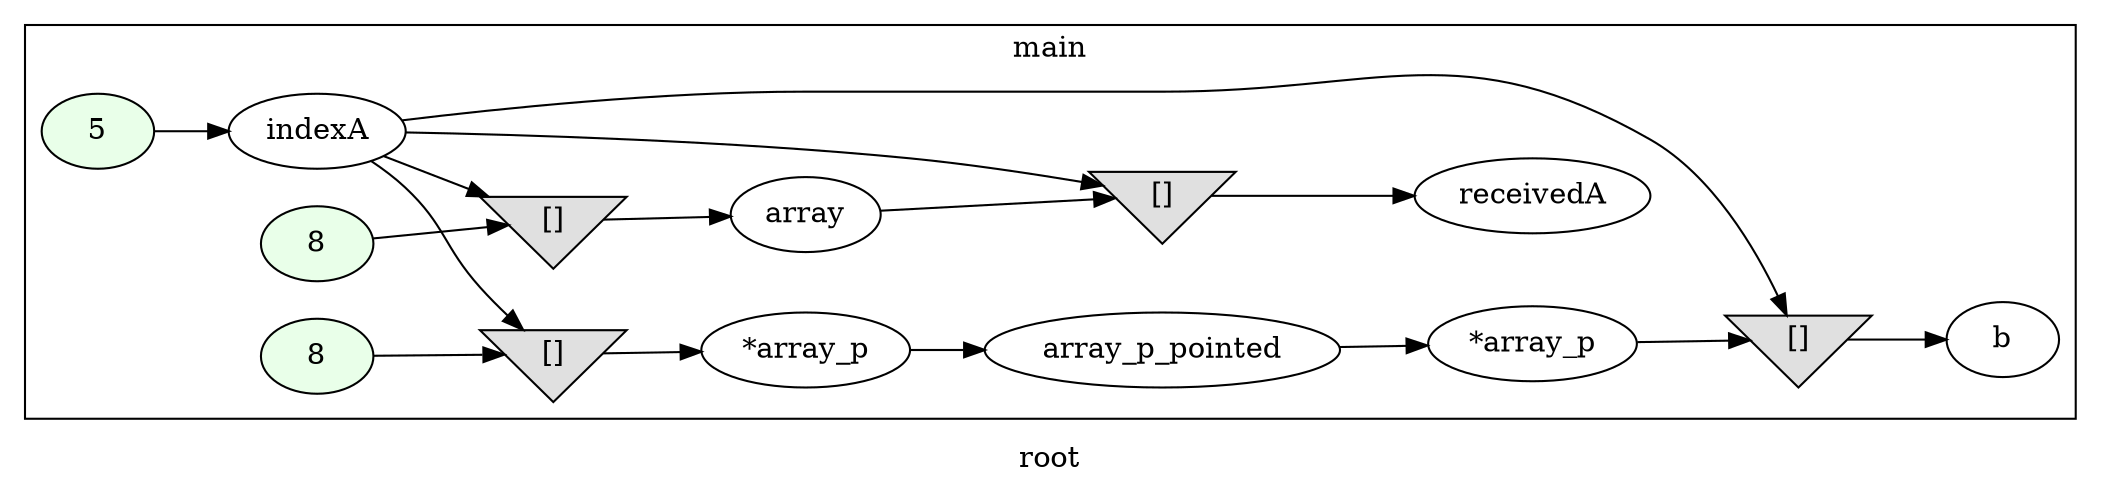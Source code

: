 digraph G
{
rankdir=LR;
label = "root";
subgraph cluster_1 {
label = "main";
parent = "G";
startinglines = "2_2";
	node_000001 [ label = "5", style=filled, fillcolor="#E9FFE9", startinglines=4 ]
	node_000002 [ label = "indexA", startingline=4 ]
	node_000003 [ label = "8", style=filled, fillcolor="#E9FFE9", startinglines=6 ]
	node_000004 [ label = "[]", shape=invtriangle, style=filled, fillcolor="#E0E0E0", startinglines=6 ]
	node_000005 [ label = "array", startingline=6 ]
	node_000006 [ label = "[]", shape=invtriangle, style=filled, fillcolor="#E0E0E0", startinglines=7 ]
	node_000007 [ label = "receivedA", startingline=7 ]
	node_000009 [ label = "8", style=filled, fillcolor="#E9FFE9", startinglines=10 ]
	node_000010 [ label = "[]", shape=invtriangle, style=filled, fillcolor="#E0E0E0", startinglines=10 ]
	node_000011 [ label = "*array_p", startingline=10 ]
	node_000012 [ label = "array_p_pointed", startingline=10 ]
	node_000013 [ label = "[]", shape=invtriangle, style=filled, fillcolor="#E0E0E0", startinglines=11 ]
	node_000014 [ label = "*array_p", startingline=11 ]
	node_000015 [ label = "b", startingline=11 ]
}
	node_000001 -> node_000002
	node_000002 -> node_000004
	node_000002 -> node_000006
	node_000002 -> node_000010
	node_000002 -> node_000013
	node_000003 -> node_000004
	node_000004 -> node_000005
	node_000005 -> node_000006
	node_000006 -> node_000007
	node_000009 -> node_000010
	node_000010 -> node_000011
	node_000011 -> node_000012
	node_000012 -> node_000014
	node_000013 -> node_000015
	node_000014 -> node_000013
}
